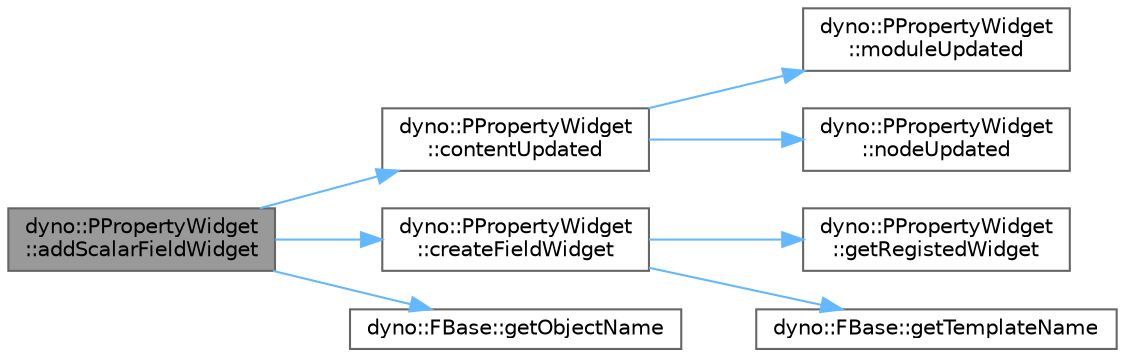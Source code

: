 digraph "dyno::PPropertyWidget::addScalarFieldWidget"
{
 // LATEX_PDF_SIZE
  bgcolor="transparent";
  edge [fontname=Helvetica,fontsize=10,labelfontname=Helvetica,labelfontsize=10];
  node [fontname=Helvetica,fontsize=10,shape=box,height=0.2,width=0.4];
  rankdir="LR";
  Node1 [id="Node000001",label="dyno::PPropertyWidget\l::addScalarFieldWidget",height=0.2,width=0.4,color="gray40", fillcolor="grey60", style="filled", fontcolor="black",tooltip=" "];
  Node1 -> Node2 [id="edge1_Node000001_Node000002",color="steelblue1",style="solid",tooltip=" "];
  Node2 [id="Node000002",label="dyno::PPropertyWidget\l::contentUpdated",height=0.2,width=0.4,color="grey40", fillcolor="white", style="filled",URL="$classdyno_1_1_p_property_widget.html#a3dc378f318479fb81c1084faf6df767f",tooltip=" "];
  Node2 -> Node3 [id="edge2_Node000002_Node000003",color="steelblue1",style="solid",tooltip=" "];
  Node3 [id="Node000003",label="dyno::PPropertyWidget\l::moduleUpdated",height=0.2,width=0.4,color="grey40", fillcolor="white", style="filled",URL="$classdyno_1_1_p_property_widget.html#af23bf6697adc0616ef429beb0719f719",tooltip=" "];
  Node2 -> Node4 [id="edge3_Node000002_Node000004",color="steelblue1",style="solid",tooltip=" "];
  Node4 [id="Node000004",label="dyno::PPropertyWidget\l::nodeUpdated",height=0.2,width=0.4,color="grey40", fillcolor="white", style="filled",URL="$classdyno_1_1_p_property_widget.html#a1799a491d351417babb5a7cf24391421",tooltip=" "];
  Node1 -> Node5 [id="edge4_Node000001_Node000005",color="steelblue1",style="solid",tooltip=" "];
  Node5 [id="Node000005",label="dyno::PPropertyWidget\l::createFieldWidget",height=0.2,width=0.4,color="grey40", fillcolor="white", style="filled",URL="$classdyno_1_1_p_property_widget.html#a863b6454d83b99642dab523d4a8cc6c3",tooltip=" "];
  Node5 -> Node6 [id="edge5_Node000005_Node000006",color="steelblue1",style="solid",tooltip=" "];
  Node6 [id="Node000006",label="dyno::PPropertyWidget\l::getRegistedWidget",height=0.2,width=0.4,color="grey40", fillcolor="white", style="filled",URL="$classdyno_1_1_p_property_widget.html#a0dcf0d7c354b8230a92f66ab548cf2cf",tooltip=" "];
  Node5 -> Node7 [id="edge6_Node000005_Node000007",color="steelblue1",style="solid",tooltip=" "];
  Node7 [id="Node000007",label="dyno::FBase::getTemplateName",height=0.2,width=0.4,color="grey40", fillcolor="white", style="filled",URL="$classdyno_1_1_f_base.html#a751d22e6e218a65ccc35783801d09308",tooltip=" "];
  Node1 -> Node8 [id="edge7_Node000001_Node000008",color="steelblue1",style="solid",tooltip=" "];
  Node8 [id="Node000008",label="dyno::FBase::getObjectName",height=0.2,width=0.4,color="grey40", fillcolor="white", style="filled",URL="$classdyno_1_1_f_base.html#a1142c17b3aa48a8f53280e4a0eb75992",tooltip=" "];
}
